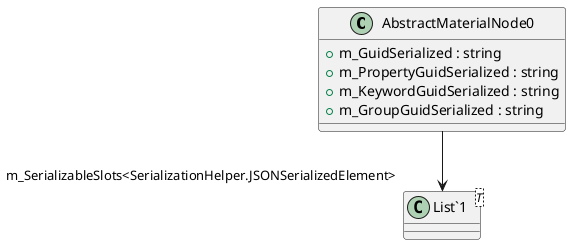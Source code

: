 @startuml
class AbstractMaterialNode0 {
    + m_GuidSerialized : string
    + m_PropertyGuidSerialized : string
    + m_KeywordGuidSerialized : string
    + m_GroupGuidSerialized : string
}
class "List`1"<T> {
}
AbstractMaterialNode0 --> "m_SerializableSlots<SerializationHelper.JSONSerializedElement>" "List`1"
@enduml
